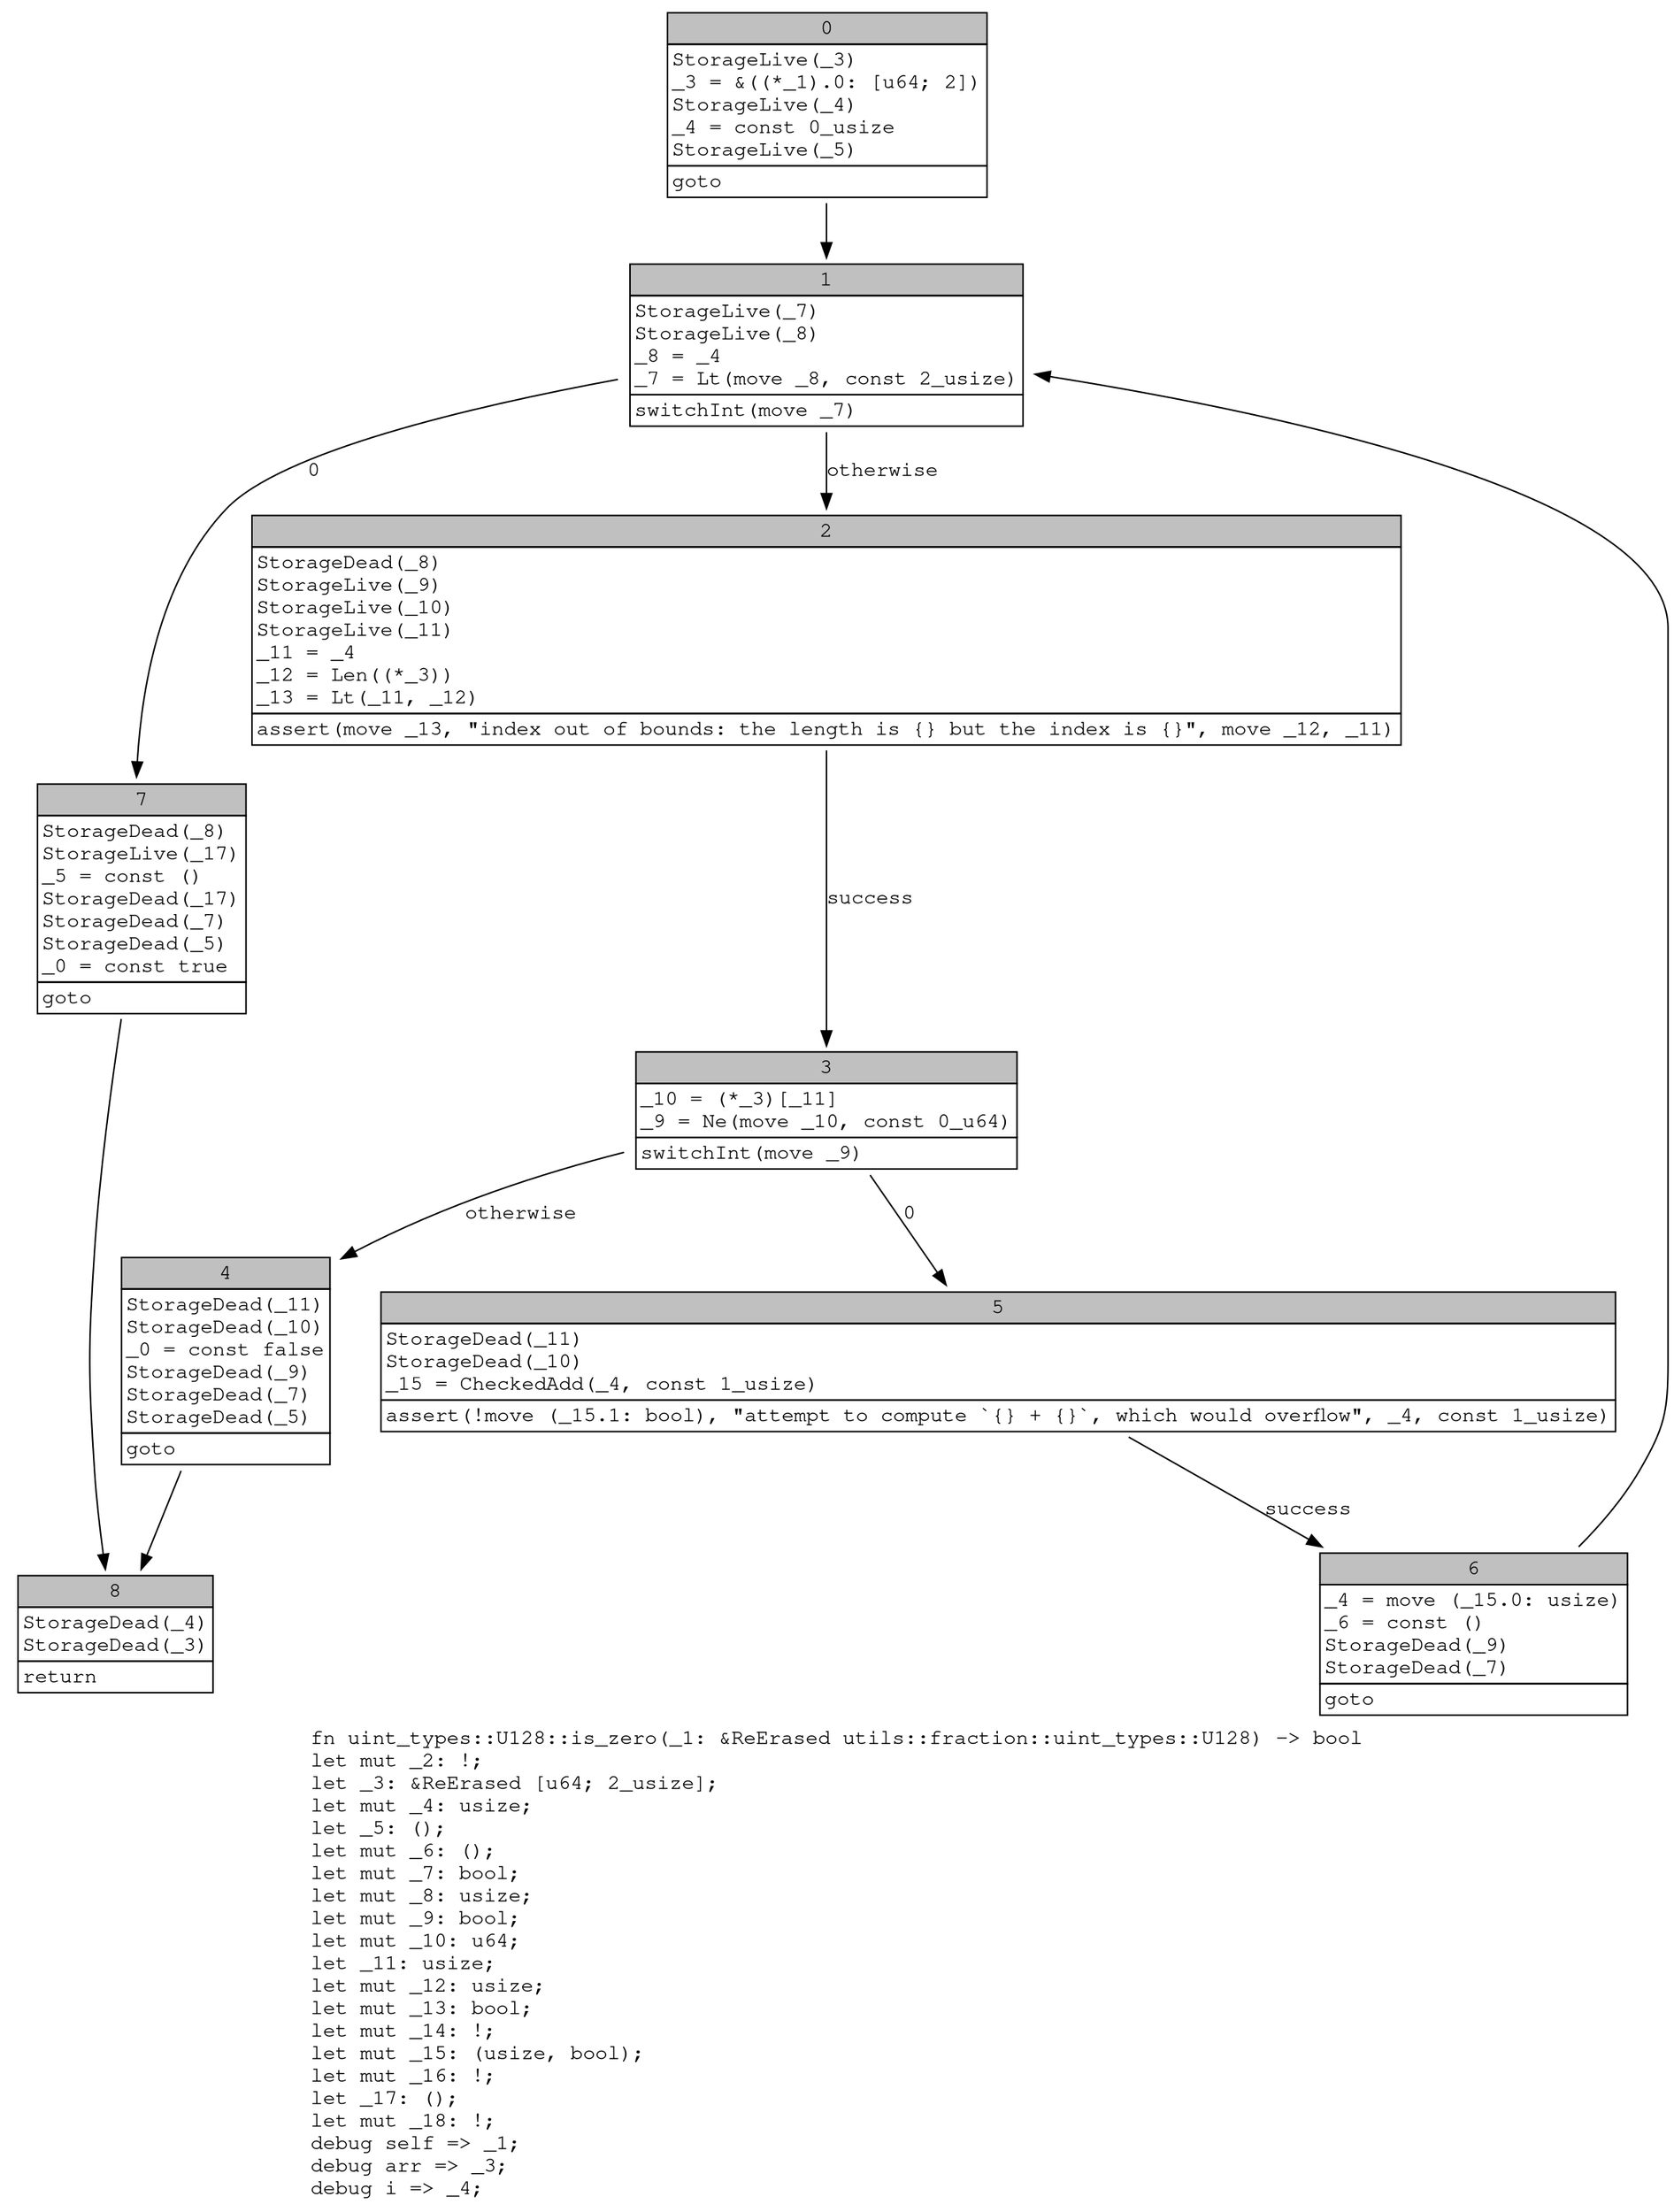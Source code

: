 digraph Mir_0_11871 {
    graph [fontname="Courier, monospace"];
    node [fontname="Courier, monospace"];
    edge [fontname="Courier, monospace"];
    label=<fn uint_types::U128::is_zero(_1: &amp;ReErased utils::fraction::uint_types::U128) -&gt; bool<br align="left"/>let mut _2: !;<br align="left"/>let _3: &amp;ReErased [u64; 2_usize];<br align="left"/>let mut _4: usize;<br align="left"/>let _5: ();<br align="left"/>let mut _6: ();<br align="left"/>let mut _7: bool;<br align="left"/>let mut _8: usize;<br align="left"/>let mut _9: bool;<br align="left"/>let mut _10: u64;<br align="left"/>let _11: usize;<br align="left"/>let mut _12: usize;<br align="left"/>let mut _13: bool;<br align="left"/>let mut _14: !;<br align="left"/>let mut _15: (usize, bool);<br align="left"/>let mut _16: !;<br align="left"/>let _17: ();<br align="left"/>let mut _18: !;<br align="left"/>debug self =&gt; _1;<br align="left"/>debug arr =&gt; _3;<br align="left"/>debug i =&gt; _4;<br align="left"/>>;
    bb0__0_11871 [shape="none", label=<<table border="0" cellborder="1" cellspacing="0"><tr><td bgcolor="gray" align="center" colspan="1">0</td></tr><tr><td align="left" balign="left">StorageLive(_3)<br/>_3 = &amp;((*_1).0: [u64; 2])<br/>StorageLive(_4)<br/>_4 = const 0_usize<br/>StorageLive(_5)<br/></td></tr><tr><td align="left">goto</td></tr></table>>];
    bb1__0_11871 [shape="none", label=<<table border="0" cellborder="1" cellspacing="0"><tr><td bgcolor="gray" align="center" colspan="1">1</td></tr><tr><td align="left" balign="left">StorageLive(_7)<br/>StorageLive(_8)<br/>_8 = _4<br/>_7 = Lt(move _8, const 2_usize)<br/></td></tr><tr><td align="left">switchInt(move _7)</td></tr></table>>];
    bb2__0_11871 [shape="none", label=<<table border="0" cellborder="1" cellspacing="0"><tr><td bgcolor="gray" align="center" colspan="1">2</td></tr><tr><td align="left" balign="left">StorageDead(_8)<br/>StorageLive(_9)<br/>StorageLive(_10)<br/>StorageLive(_11)<br/>_11 = _4<br/>_12 = Len((*_3))<br/>_13 = Lt(_11, _12)<br/></td></tr><tr><td align="left">assert(move _13, &quot;index out of bounds: the length is {} but the index is {}&quot;, move _12, _11)</td></tr></table>>];
    bb3__0_11871 [shape="none", label=<<table border="0" cellborder="1" cellspacing="0"><tr><td bgcolor="gray" align="center" colspan="1">3</td></tr><tr><td align="left" balign="left">_10 = (*_3)[_11]<br/>_9 = Ne(move _10, const 0_u64)<br/></td></tr><tr><td align="left">switchInt(move _9)</td></tr></table>>];
    bb4__0_11871 [shape="none", label=<<table border="0" cellborder="1" cellspacing="0"><tr><td bgcolor="gray" align="center" colspan="1">4</td></tr><tr><td align="left" balign="left">StorageDead(_11)<br/>StorageDead(_10)<br/>_0 = const false<br/>StorageDead(_9)<br/>StorageDead(_7)<br/>StorageDead(_5)<br/></td></tr><tr><td align="left">goto</td></tr></table>>];
    bb5__0_11871 [shape="none", label=<<table border="0" cellborder="1" cellspacing="0"><tr><td bgcolor="gray" align="center" colspan="1">5</td></tr><tr><td align="left" balign="left">StorageDead(_11)<br/>StorageDead(_10)<br/>_15 = CheckedAdd(_4, const 1_usize)<br/></td></tr><tr><td align="left">assert(!move (_15.1: bool), &quot;attempt to compute `{} + {}`, which would overflow&quot;, _4, const 1_usize)</td></tr></table>>];
    bb6__0_11871 [shape="none", label=<<table border="0" cellborder="1" cellspacing="0"><tr><td bgcolor="gray" align="center" colspan="1">6</td></tr><tr><td align="left" balign="left">_4 = move (_15.0: usize)<br/>_6 = const ()<br/>StorageDead(_9)<br/>StorageDead(_7)<br/></td></tr><tr><td align="left">goto</td></tr></table>>];
    bb7__0_11871 [shape="none", label=<<table border="0" cellborder="1" cellspacing="0"><tr><td bgcolor="gray" align="center" colspan="1">7</td></tr><tr><td align="left" balign="left">StorageDead(_8)<br/>StorageLive(_17)<br/>_5 = const ()<br/>StorageDead(_17)<br/>StorageDead(_7)<br/>StorageDead(_5)<br/>_0 = const true<br/></td></tr><tr><td align="left">goto</td></tr></table>>];
    bb8__0_11871 [shape="none", label=<<table border="0" cellborder="1" cellspacing="0"><tr><td bgcolor="gray" align="center" colspan="1">8</td></tr><tr><td align="left" balign="left">StorageDead(_4)<br/>StorageDead(_3)<br/></td></tr><tr><td align="left">return</td></tr></table>>];
    bb0__0_11871 -> bb1__0_11871 [label=""];
    bb1__0_11871 -> bb7__0_11871 [label="0"];
    bb1__0_11871 -> bb2__0_11871 [label="otherwise"];
    bb2__0_11871 -> bb3__0_11871 [label="success"];
    bb3__0_11871 -> bb5__0_11871 [label="0"];
    bb3__0_11871 -> bb4__0_11871 [label="otherwise"];
    bb4__0_11871 -> bb8__0_11871 [label=""];
    bb5__0_11871 -> bb6__0_11871 [label="success"];
    bb6__0_11871 -> bb1__0_11871 [label=""];
    bb7__0_11871 -> bb8__0_11871 [label=""];
}
